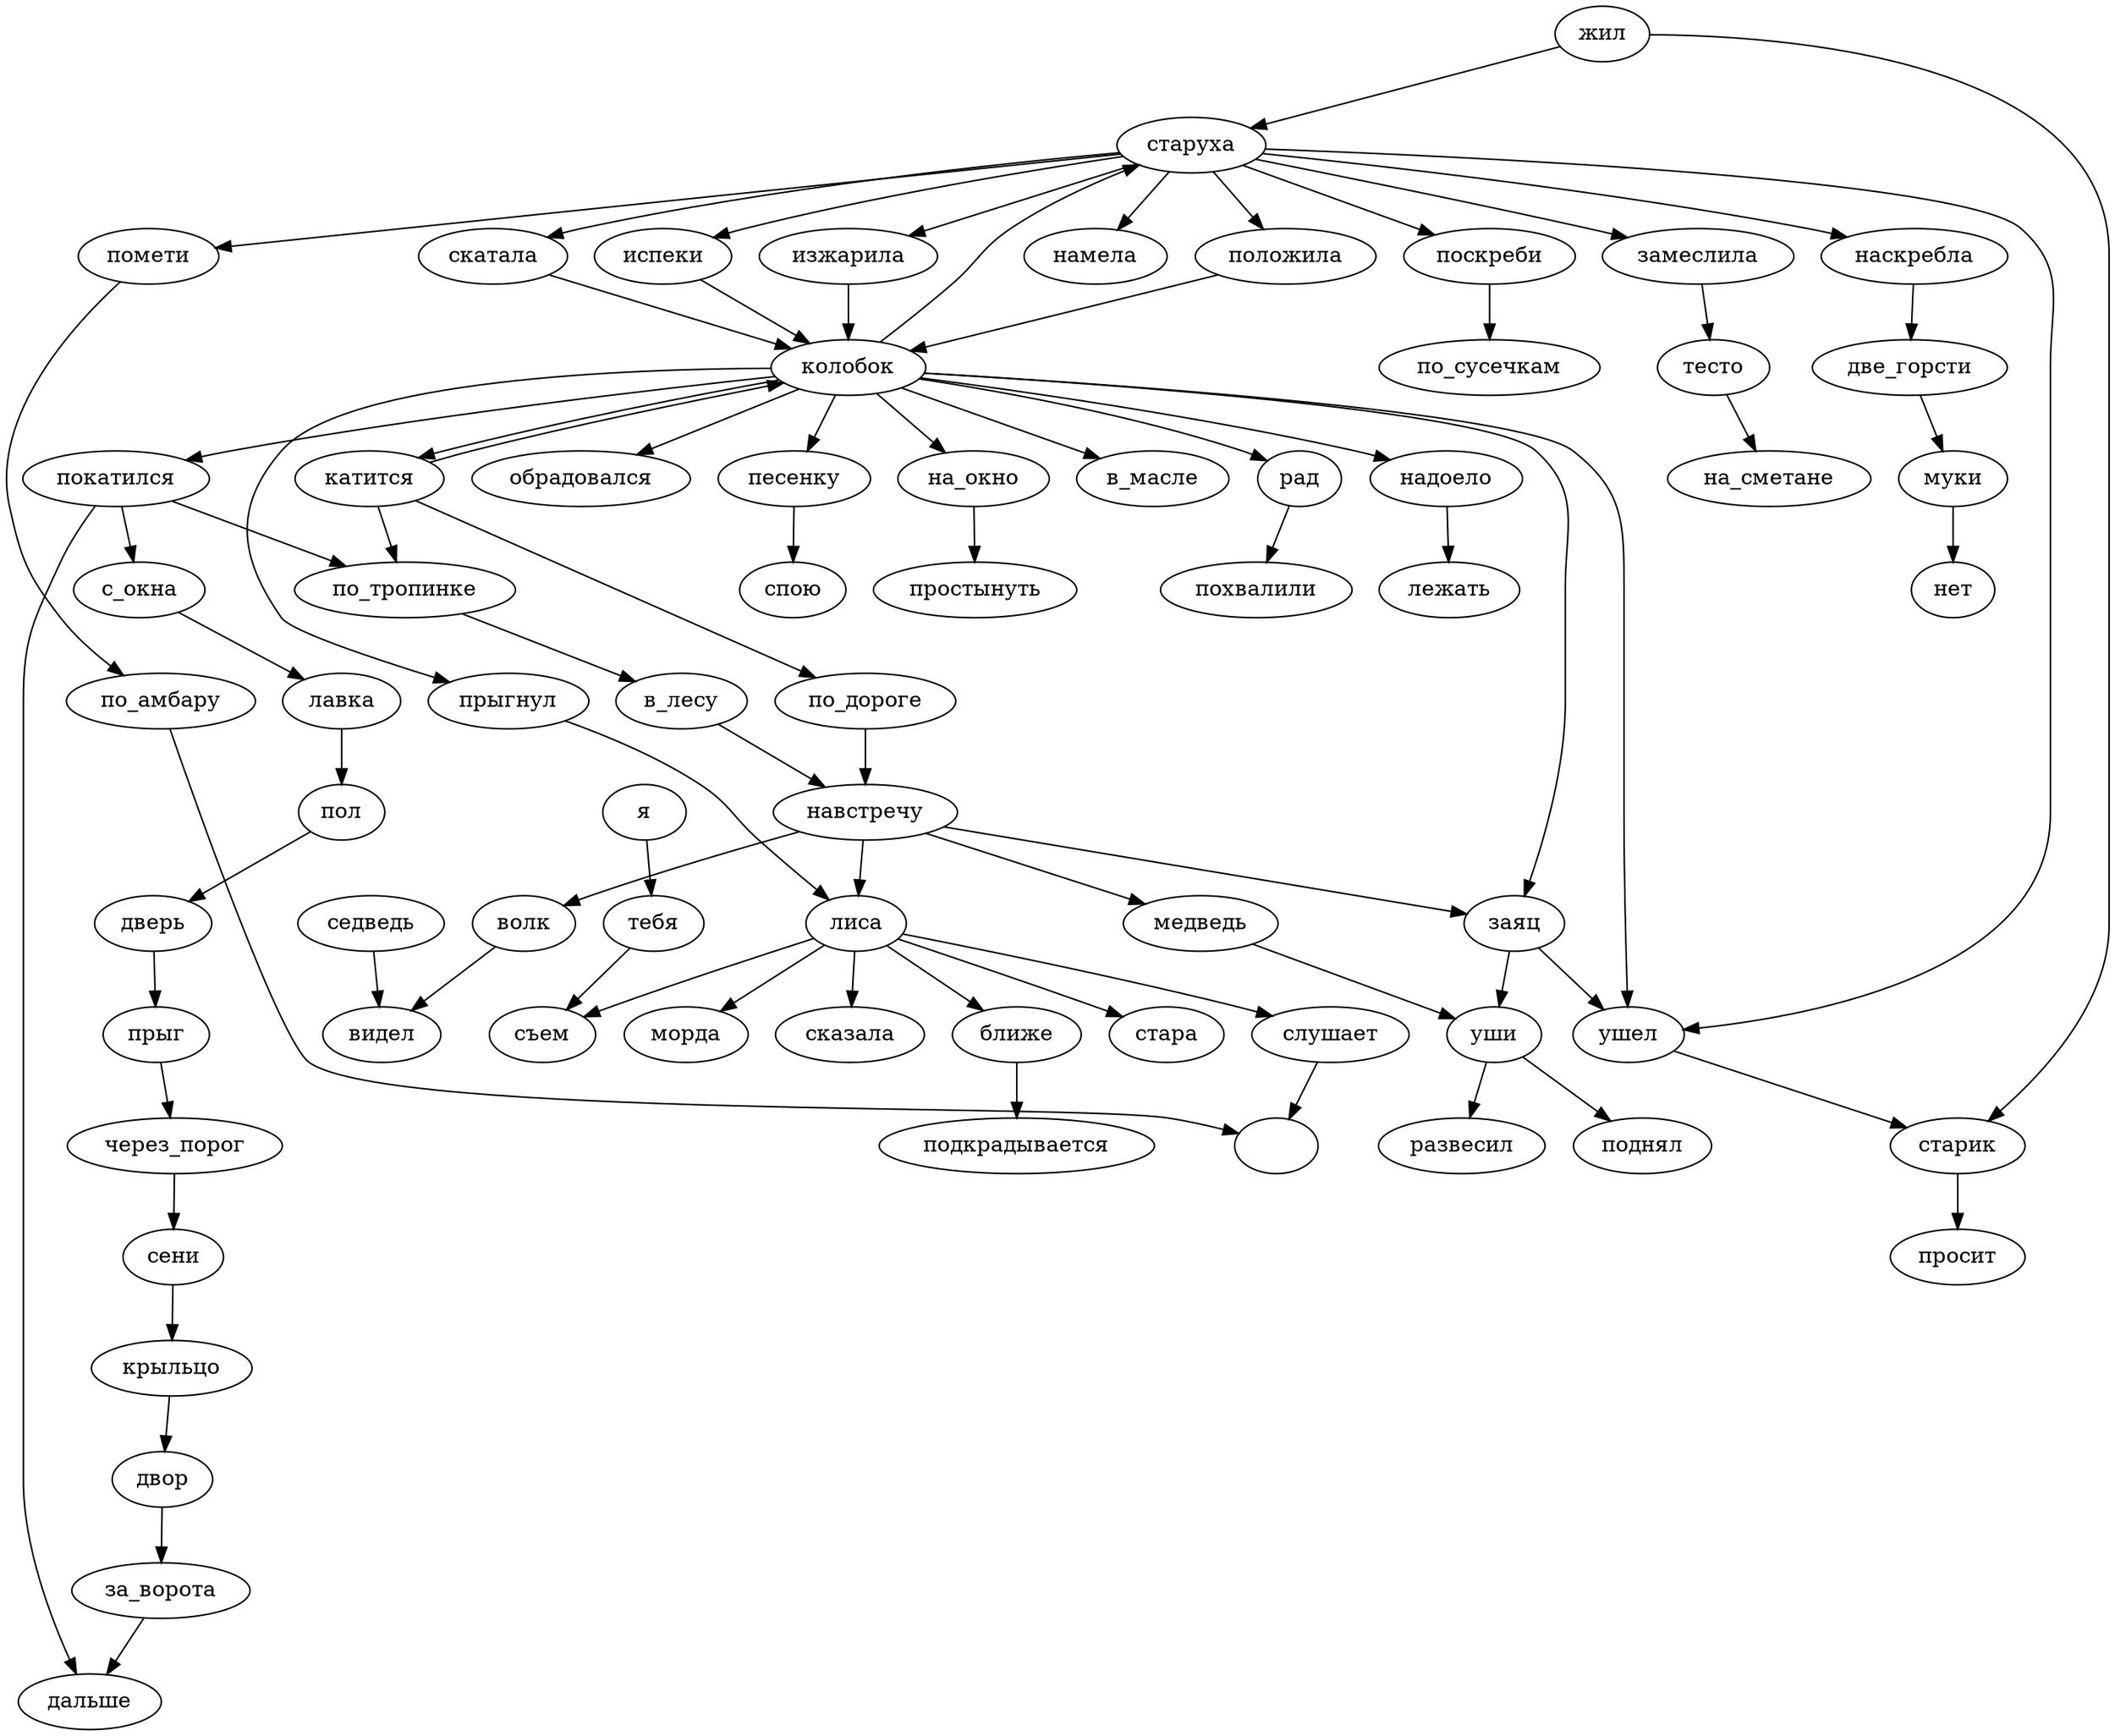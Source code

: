 digraph G {
  "";
  "морда";
  "изжарила";
  "изжарила" -> "колобок";
  "старуха";
  "старуха" -> "наскребла";
  "старуха" -> "намела";
  "старуха" -> "замеслила";
  "старуха" -> "поскреби";
  "старуха" -> "ушел";
  "старуха" -> "положила";
  "старуха" -> "скатала";
  "старуха" -> "изжарила";
  "старуха" -> "помети";
  "старуха" -> "испеки";
  "за_ворота";
  "за_ворота" -> "дальше";
  "просит";
  "нет";
  "по_тропинке";
  "по_тропинке" -> "в_лесу";
  "видел";
  "тебя";
  "тебя" -> "съем";
  "заяц";
  "заяц" -> "ушел";
  "заяц" -> "уши";
  "развесил";
  "прыг";
  "прыг" -> "через_порог";
  "похвалили";
  "покатился";
  "покатился" -> "по_тропинке";
  "покатился" -> "дальше";
  "покатился" -> "с_окна";
  "песенку";
  "песенку" -> "спою";
  "обрадовался";
  "сени";
  "сени" -> "крыльцо";
  "две_горсти";
  "две_горсти" -> "муки";
  "на_сметане";
  "съем";
  "лиса";
  "лиса" -> "сказала";
  "лиса" -> "слушает";
  "лиса" -> "морда";
  "лиса" -> "стара";
  "лиса" -> "ближе";
  "лиса" -> "съем";
  "ушел";
  "ушел" -> "старик";
  "поднял";
  "испеки";
  "испеки" -> "колобок";
  "пол";
  "пол" -> "дверь";
  "старик";
  "старик" -> "просит";
  "медведь";
  "медведь" -> "уши";
  "по_сусечкам";
  "дальше";
  "дверь";
  "дверь" -> "прыг";
  "уши";
  "уши" -> "поднял";
  "уши" -> "развесил";
  "я";
  "я" -> "тебя";
  "через_порог";
  "через_порог" -> "сени";
  "простынуть";
  "ближе";
  "ближе" -> "подкрадывается";
  "с_окна";
  "с_окна" -> "лавка";
  "волк";
  "волк" -> "видел";
  "навстречу";
  "навстречу" -> "заяц";
  "навстречу" -> "лиса";
  "навстречу" -> "волк";
  "навстречу" -> "медведь";
  "спою";
  "тесто";
  "тесто" -> "на_сметане";
  "на_окно";
  "на_окно" -> "простынуть";
  "в_лесу";
  "в_лесу" -> "навстречу";
  "помети";
  "помети" -> "по_амбару";
  "колобок";
  "колобок" -> "ушел";
  "колобок" -> "прыгнул";
  "колобок" -> "в_масле";
  "колобок" -> "старуха";
  "колобок" -> "обрадовался";
  "колобок" -> "рад";
  "колобок" -> "песенку";
  "колобок" -> "катится";
  "колобок" -> "на_окно";
  "колобок" -> "заяц";
  "колобок" -> "надоело";
  "колобок" -> "покатился";
  "поскреби";
  "поскреби" -> "по_сусечкам";
  "лежать";
  "жил";
  "жил" -> "старик";
  "жил" -> "старуха";
  "положила";
  "положила" -> "колобок";
  "надоело";
  "надоело" -> "лежать";
  "намела";
  "сказала";
  "в_масле";
  "скатала";
  "скатала" -> "колобок";
  "рад";
  "рад" -> "похвалили";
  "муки";
  "муки" -> "нет";
  "лавка";
  "лавка" -> "пол";
  "по_амбару";
  "по_амбару" -> "";
  "подкрадывается";
  "слушает";
  "слушает" -> "";
  "замеслила";
  "замеслила" -> "тесто";
  "седведь";
  "седведь" -> "видел";
  "стара";
  "двор";
  "двор" -> "за_ворота";
  "по_дороге";
  "по_дороге" -> "навстречу";
  "крыльцо";
  "крыльцо" -> "двор";
  "катится";
  "катится" -> "по_дороге";
  "катится" -> "по_тропинке";
  "катится" -> "колобок";
  "наскребла";
  "наскребла" -> "две_горсти";
  "прыгнул";
  "прыгнул" -> "лиса";
}
